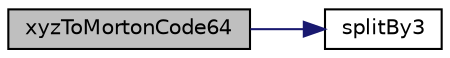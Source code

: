 digraph "xyzToMortonCode64"
{
 // LATEX_PDF_SIZE
  edge [fontname="Helvetica",fontsize="10",labelfontname="Helvetica",labelfontsize="10"];
  node [fontname="Helvetica",fontsize="10",shape=record];
  rankdir="LR";
  Node1 [label="xyzToMortonCode64",height=0.2,width=0.4,color="black", fillcolor="grey75", style="filled", fontcolor="black",tooltip=" "];
  Node1 -> Node2 [color="midnightblue",fontsize="10",style="solid",fontname="Helvetica"];
  Node2 [label="splitBy3",height=0.2,width=0.4,color="black", fillcolor="white", style="filled",URL="$namespacepFlow.html#a09e092ab61b90f5515d60a7eb0d7e524",tooltip=" "];
}
